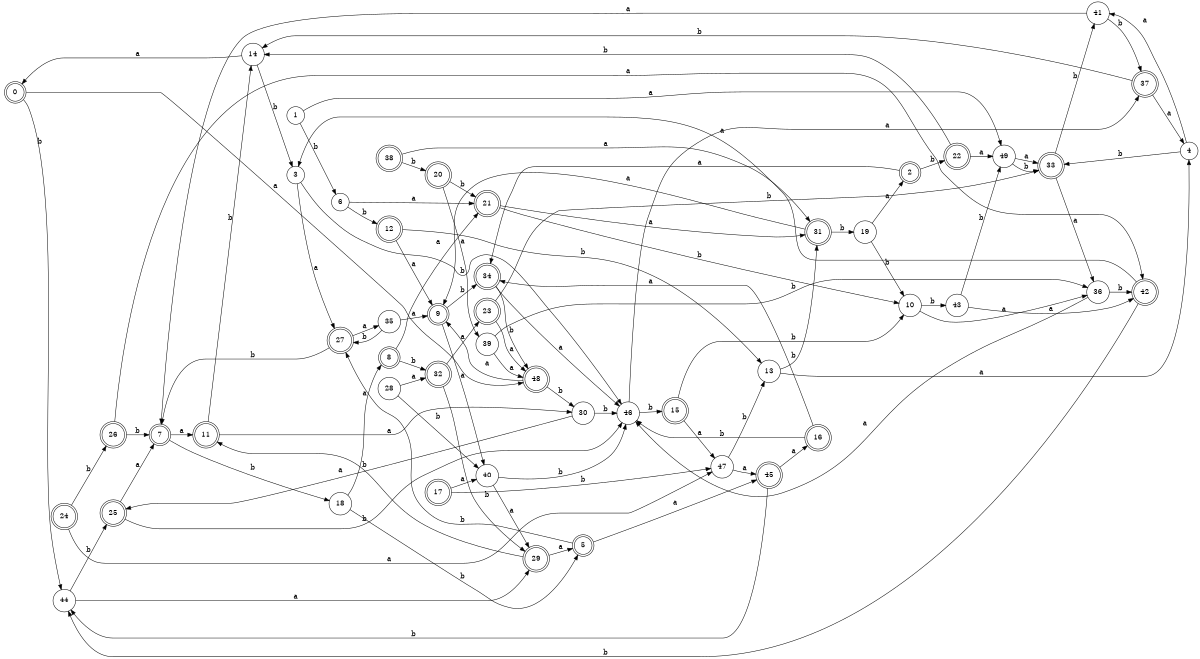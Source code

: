 digraph n40_5 {
__start0 [label="" shape="none"];

rankdir=LR;
size="8,5";

s0 [style="rounded,filled", color="black", fillcolor="white" shape="doublecircle", label="0"];
s1 [style="filled", color="black", fillcolor="white" shape="circle", label="1"];
s2 [style="rounded,filled", color="black", fillcolor="white" shape="doublecircle", label="2"];
s3 [style="filled", color="black", fillcolor="white" shape="circle", label="3"];
s4 [style="filled", color="black", fillcolor="white" shape="circle", label="4"];
s5 [style="rounded,filled", color="black", fillcolor="white" shape="doublecircle", label="5"];
s6 [style="filled", color="black", fillcolor="white" shape="circle", label="6"];
s7 [style="rounded,filled", color="black", fillcolor="white" shape="doublecircle", label="7"];
s8 [style="rounded,filled", color="black", fillcolor="white" shape="doublecircle", label="8"];
s9 [style="rounded,filled", color="black", fillcolor="white" shape="doublecircle", label="9"];
s10 [style="filled", color="black", fillcolor="white" shape="circle", label="10"];
s11 [style="rounded,filled", color="black", fillcolor="white" shape="doublecircle", label="11"];
s12 [style="rounded,filled", color="black", fillcolor="white" shape="doublecircle", label="12"];
s13 [style="filled", color="black", fillcolor="white" shape="circle", label="13"];
s14 [style="filled", color="black", fillcolor="white" shape="circle", label="14"];
s15 [style="rounded,filled", color="black", fillcolor="white" shape="doublecircle", label="15"];
s16 [style="rounded,filled", color="black", fillcolor="white" shape="doublecircle", label="16"];
s17 [style="rounded,filled", color="black", fillcolor="white" shape="doublecircle", label="17"];
s18 [style="filled", color="black", fillcolor="white" shape="circle", label="18"];
s19 [style="filled", color="black", fillcolor="white" shape="circle", label="19"];
s20 [style="rounded,filled", color="black", fillcolor="white" shape="doublecircle", label="20"];
s21 [style="rounded,filled", color="black", fillcolor="white" shape="doublecircle", label="21"];
s22 [style="rounded,filled", color="black", fillcolor="white" shape="doublecircle", label="22"];
s23 [style="rounded,filled", color="black", fillcolor="white" shape="doublecircle", label="23"];
s24 [style="rounded,filled", color="black", fillcolor="white" shape="doublecircle", label="24"];
s25 [style="rounded,filled", color="black", fillcolor="white" shape="doublecircle", label="25"];
s26 [style="rounded,filled", color="black", fillcolor="white" shape="doublecircle", label="26"];
s27 [style="rounded,filled", color="black", fillcolor="white" shape="doublecircle", label="27"];
s28 [style="filled", color="black", fillcolor="white" shape="circle", label="28"];
s29 [style="rounded,filled", color="black", fillcolor="white" shape="doublecircle", label="29"];
s30 [style="filled", color="black", fillcolor="white" shape="circle", label="30"];
s31 [style="rounded,filled", color="black", fillcolor="white" shape="doublecircle", label="31"];
s32 [style="rounded,filled", color="black", fillcolor="white" shape="doublecircle", label="32"];
s33 [style="rounded,filled", color="black", fillcolor="white" shape="doublecircle", label="33"];
s34 [style="rounded,filled", color="black", fillcolor="white" shape="doublecircle", label="34"];
s35 [style="filled", color="black", fillcolor="white" shape="circle", label="35"];
s36 [style="filled", color="black", fillcolor="white" shape="circle", label="36"];
s37 [style="rounded,filled", color="black", fillcolor="white" shape="doublecircle", label="37"];
s38 [style="rounded,filled", color="black", fillcolor="white" shape="doublecircle", label="38"];
s39 [style="filled", color="black", fillcolor="white" shape="circle", label="39"];
s40 [style="filled", color="black", fillcolor="white" shape="circle", label="40"];
s41 [style="filled", color="black", fillcolor="white" shape="circle", label="41"];
s42 [style="rounded,filled", color="black", fillcolor="white" shape="doublecircle", label="42"];
s43 [style="filled", color="black", fillcolor="white" shape="circle", label="43"];
s44 [style="filled", color="black", fillcolor="white" shape="circle", label="44"];
s45 [style="rounded,filled", color="black", fillcolor="white" shape="doublecircle", label="45"];
s46 [style="filled", color="black", fillcolor="white" shape="circle", label="46"];
s47 [style="filled", color="black", fillcolor="white" shape="circle", label="47"];
s48 [style="rounded,filled", color="black", fillcolor="white" shape="doublecircle", label="48"];
s49 [style="filled", color="black", fillcolor="white" shape="circle", label="49"];
s0 -> s48 [label="a"];
s0 -> s44 [label="b"];
s1 -> s49 [label="a"];
s1 -> s6 [label="b"];
s2 -> s34 [label="a"];
s2 -> s22 [label="b"];
s3 -> s27 [label="a"];
s3 -> s46 [label="b"];
s4 -> s41 [label="a"];
s4 -> s33 [label="b"];
s5 -> s45 [label="a"];
s5 -> s27 [label="b"];
s6 -> s21 [label="a"];
s6 -> s12 [label="b"];
s7 -> s11 [label="a"];
s7 -> s18 [label="b"];
s8 -> s21 [label="a"];
s8 -> s32 [label="b"];
s9 -> s40 [label="a"];
s9 -> s34 [label="b"];
s10 -> s36 [label="a"];
s10 -> s43 [label="b"];
s11 -> s30 [label="a"];
s11 -> s14 [label="b"];
s12 -> s9 [label="a"];
s12 -> s13 [label="b"];
s13 -> s4 [label="a"];
s13 -> s31 [label="b"];
s14 -> s0 [label="a"];
s14 -> s3 [label="b"];
s15 -> s47 [label="a"];
s15 -> s10 [label="b"];
s16 -> s34 [label="a"];
s16 -> s46 [label="b"];
s17 -> s40 [label="a"];
s17 -> s47 [label="b"];
s18 -> s8 [label="a"];
s18 -> s5 [label="b"];
s19 -> s2 [label="a"];
s19 -> s10 [label="b"];
s20 -> s39 [label="a"];
s20 -> s21 [label="b"];
s21 -> s31 [label="a"];
s21 -> s10 [label="b"];
s22 -> s49 [label="a"];
s22 -> s14 [label="b"];
s23 -> s48 [label="a"];
s23 -> s33 [label="b"];
s24 -> s47 [label="a"];
s24 -> s26 [label="b"];
s25 -> s7 [label="a"];
s25 -> s46 [label="b"];
s26 -> s42 [label="a"];
s26 -> s7 [label="b"];
s27 -> s35 [label="a"];
s27 -> s7 [label="b"];
s28 -> s32 [label="a"];
s28 -> s40 [label="b"];
s29 -> s5 [label="a"];
s29 -> s11 [label="b"];
s30 -> s25 [label="a"];
s30 -> s46 [label="b"];
s31 -> s9 [label="a"];
s31 -> s19 [label="b"];
s32 -> s23 [label="a"];
s32 -> s29 [label="b"];
s33 -> s36 [label="a"];
s33 -> s41 [label="b"];
s34 -> s46 [label="a"];
s34 -> s48 [label="b"];
s35 -> s9 [label="a"];
s35 -> s27 [label="b"];
s36 -> s46 [label="a"];
s36 -> s42 [label="b"];
s37 -> s4 [label="a"];
s37 -> s14 [label="b"];
s38 -> s31 [label="a"];
s38 -> s20 [label="b"];
s39 -> s48 [label="a"];
s39 -> s36 [label="b"];
s40 -> s29 [label="a"];
s40 -> s46 [label="b"];
s41 -> s7 [label="a"];
s41 -> s37 [label="b"];
s42 -> s3 [label="a"];
s42 -> s44 [label="b"];
s43 -> s42 [label="a"];
s43 -> s49 [label="b"];
s44 -> s29 [label="a"];
s44 -> s25 [label="b"];
s45 -> s16 [label="a"];
s45 -> s44 [label="b"];
s46 -> s37 [label="a"];
s46 -> s15 [label="b"];
s47 -> s45 [label="a"];
s47 -> s13 [label="b"];
s48 -> s9 [label="a"];
s48 -> s30 [label="b"];
s49 -> s33 [label="a"];
s49 -> s33 [label="b"];

}